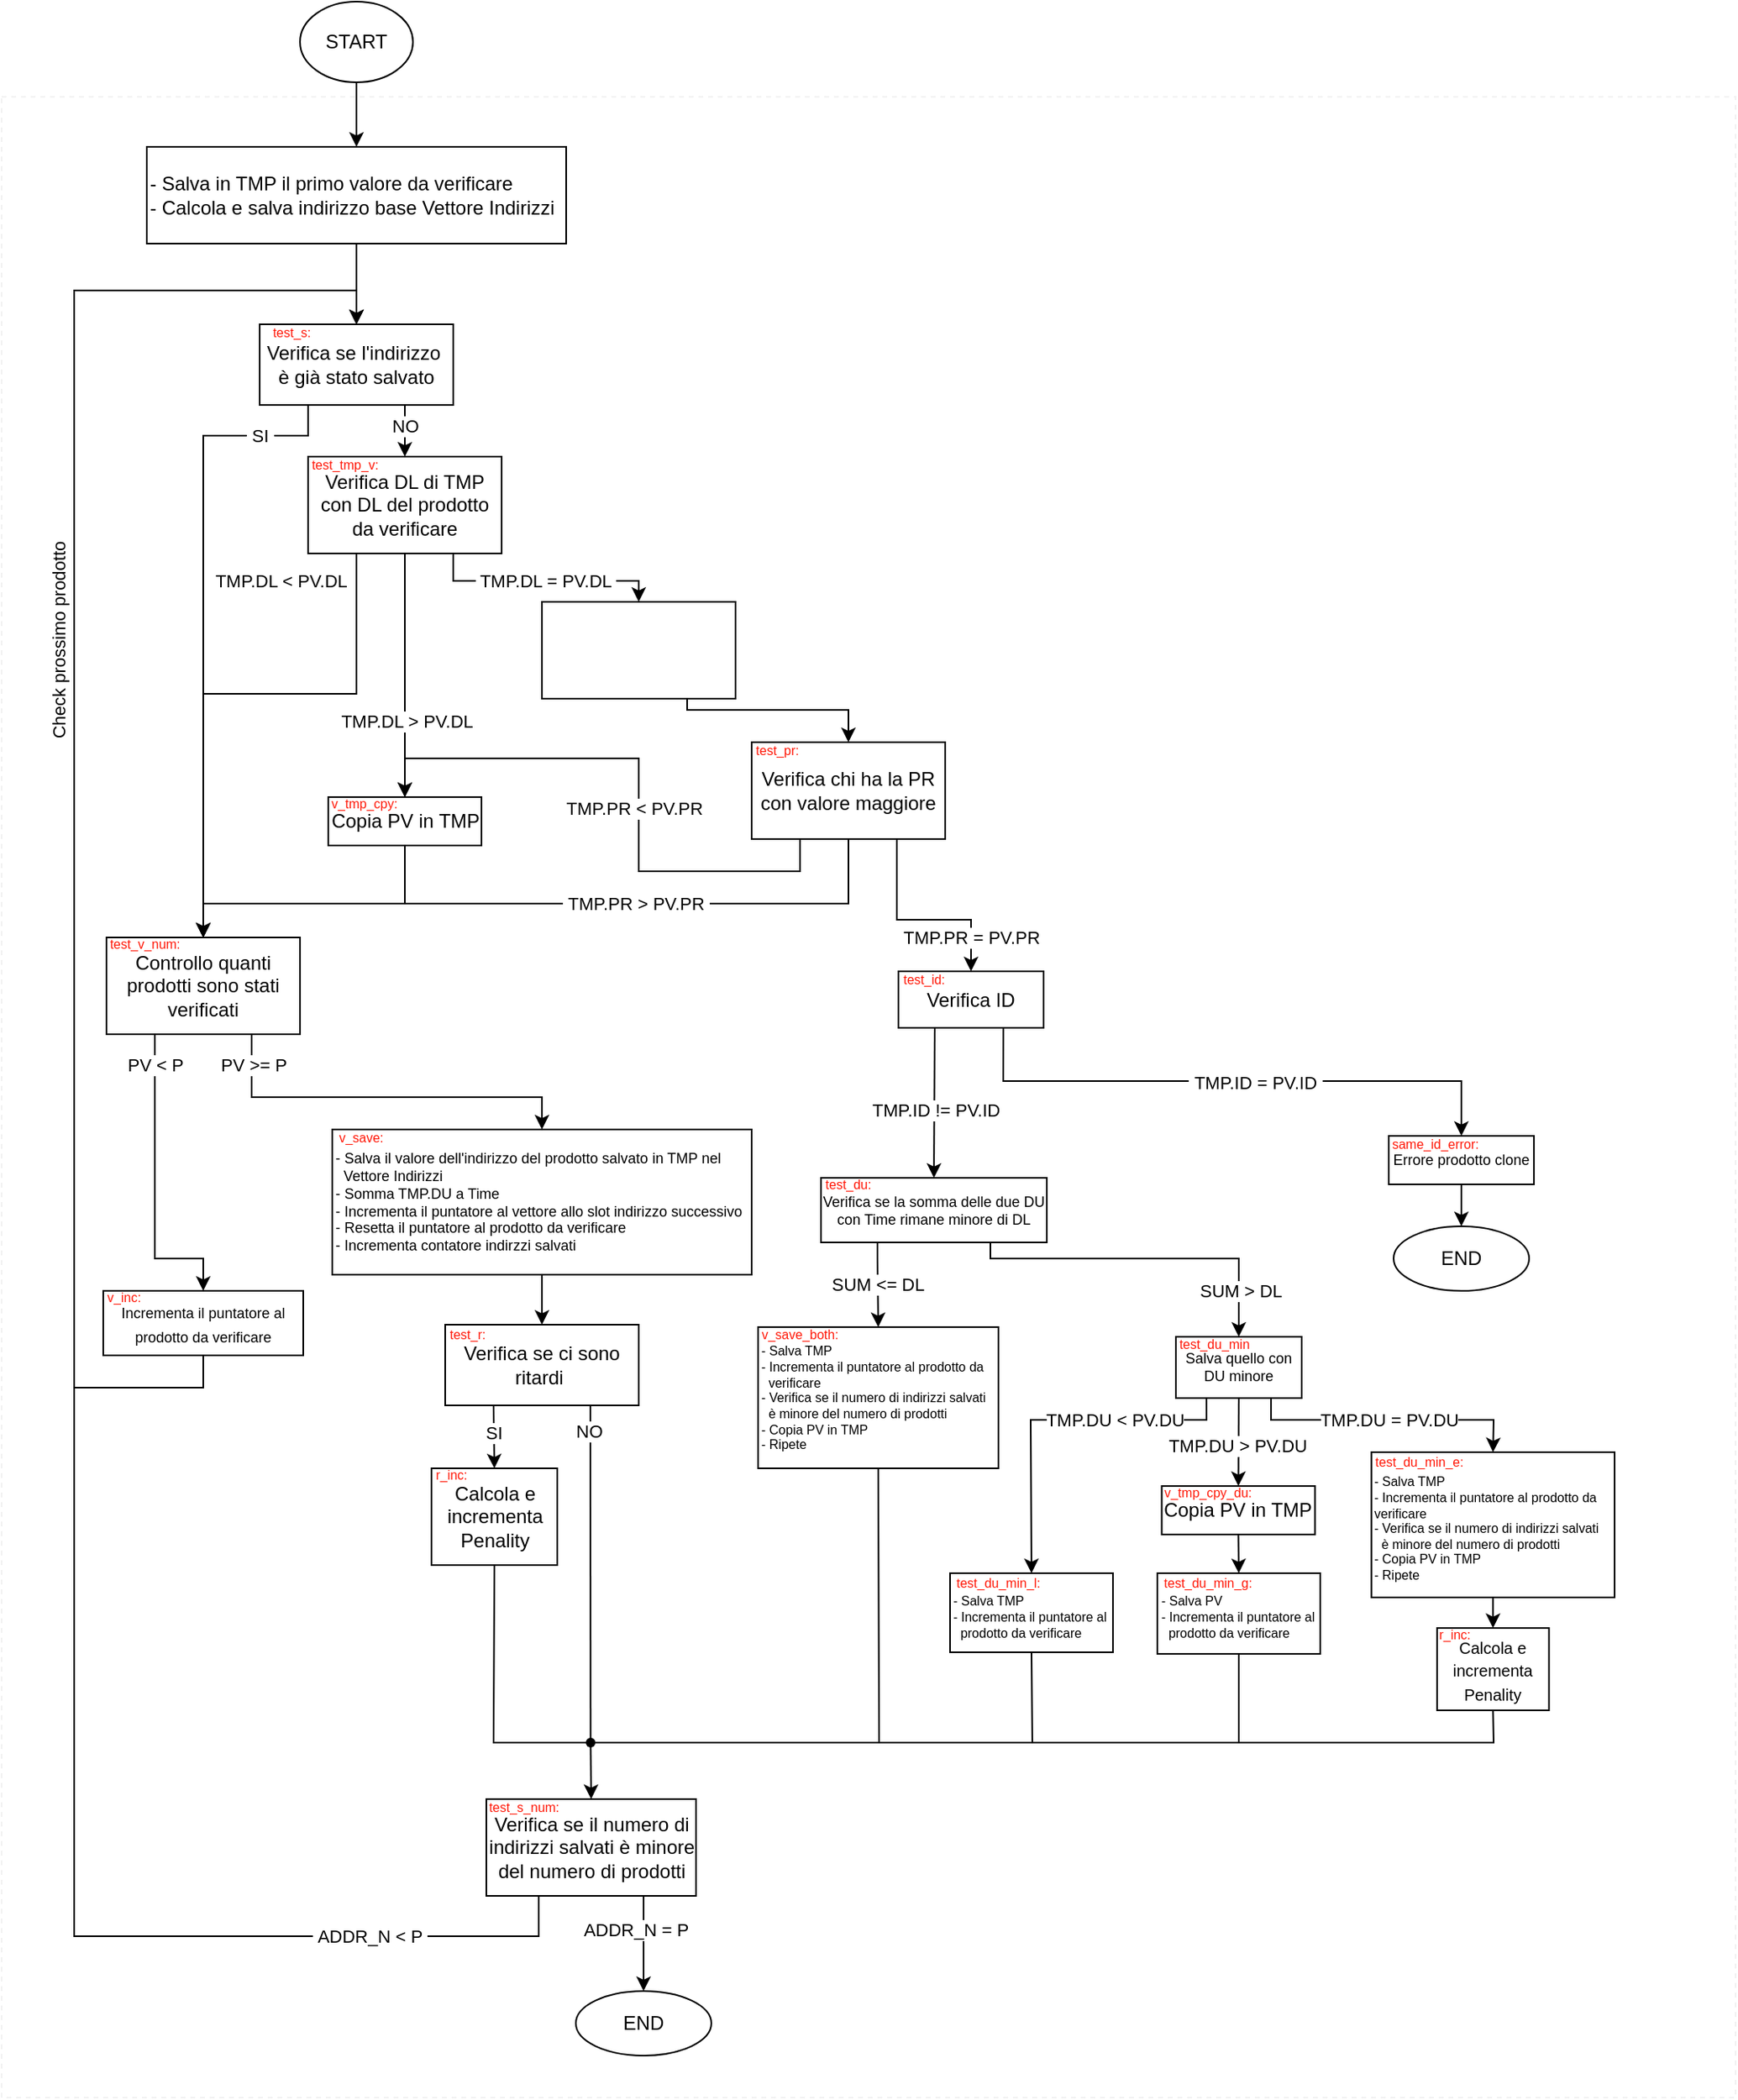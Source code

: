 <mxfile version="24.4.0" type="device">
  <diagram name="Pagina-1" id="GEODoxrNDZj81k7Mat4K">
    <mxGraphModel dx="858" dy="1618" grid="1" gridSize="10" guides="1" tooltips="1" connect="1" arrows="1" fold="1" page="1" pageScale="1" pageWidth="827" pageHeight="1169" math="0" shadow="0">
      <root>
        <mxCell id="0" />
        <mxCell id="1" parent="0" />
        <mxCell id="qxBmEfjTLd7Pq74-EzE--29" value="" style="rounded=0;whiteSpace=wrap;html=1;dashed=1;strokeColor=#F2F2F2;fillColor=none;movable=0;resizable=0;rotatable=0;deletable=0;editable=0;locked=1;connectable=0;" parent="1" vertex="1">
          <mxGeometry x="195" y="-120" width="1075" height="1240" as="geometry" />
        </mxCell>
        <mxCell id="CpOkGsx592RdYKSbdgCl-5" value="" style="endArrow=classic;html=1;rounded=0;exitX=0.25;exitY=1;exitDx=0;exitDy=0;entryX=0.5;entryY=0;entryDx=0;entryDy=0;" edge="1" parent="1" source="CpOkGsx592RdYKSbdgCl-1" target="vefhSrpmev-1LY_CgRd1-6">
          <mxGeometry width="50" height="50" relative="1" as="geometry">
            <mxPoint x="290" y="210" as="sourcePoint" />
            <mxPoint x="340" y="160" as="targetPoint" />
            <Array as="points">
              <mxPoint x="385" y="90" />
              <mxPoint x="320" y="90" />
            </Array>
          </mxGeometry>
        </mxCell>
        <mxCell id="CpOkGsx592RdYKSbdgCl-6" value="&amp;nbsp;SI&amp;nbsp;" style="edgeLabel;html=1;align=center;verticalAlign=middle;resizable=0;points=[];" vertex="1" connectable="0" parent="CpOkGsx592RdYKSbdgCl-5">
          <mxGeometry x="-0.821" y="1" relative="1" as="geometry">
            <mxPoint x="-14" y="-1" as="offset" />
          </mxGeometry>
        </mxCell>
        <mxCell id="vefhSrpmev-1LY_CgRd1-1" value="START" style="ellipse;whiteSpace=wrap;html=1;" parent="1" vertex="1">
          <mxGeometry x="380" y="-179" width="70" height="50" as="geometry" />
        </mxCell>
        <mxCell id="vefhSrpmev-1LY_CgRd1-2" value="&lt;span style=&quot;background-color: initial;&quot;&gt;- Salva in TMP il primo valore da verificare&lt;/span&gt;&lt;br&gt;&lt;span style=&quot;background-color: initial;&quot;&gt;- Calcola e salva indirizzo base Vettore Indirizzi&lt;/span&gt;" style="rounded=0;whiteSpace=wrap;html=1;align=left;" parent="1" vertex="1">
          <mxGeometry x="285" y="-89" width="260" height="60" as="geometry" />
        </mxCell>
        <mxCell id="vefhSrpmev-1LY_CgRd1-3" value="" style="endArrow=classic;html=1;rounded=0;exitX=0.5;exitY=1;exitDx=0;exitDy=0;entryX=0.5;entryY=0;entryDx=0;entryDy=0;" parent="1" source="vefhSrpmev-1LY_CgRd1-1" target="vefhSrpmev-1LY_CgRd1-2" edge="1">
          <mxGeometry width="50" height="50" relative="1" as="geometry">
            <mxPoint x="390" y="1" as="sourcePoint" />
            <mxPoint x="440" y="-49" as="targetPoint" />
          </mxGeometry>
        </mxCell>
        <mxCell id="vefhSrpmev-1LY_CgRd1-4" value="Verifica DL di TMP con DL del prodotto da verificare" style="rounded=0;whiteSpace=wrap;html=1;" parent="1" vertex="1">
          <mxGeometry x="385" y="103" width="120" height="60" as="geometry" />
        </mxCell>
        <mxCell id="vefhSrpmev-1LY_CgRd1-5" value="" style="endArrow=classic;html=1;rounded=0;entryX=0.5;entryY=0;entryDx=0;entryDy=0;exitX=0.5;exitY=1;exitDx=0;exitDy=0;" parent="1" source="vefhSrpmev-1LY_CgRd1-2" target="CpOkGsx592RdYKSbdgCl-1" edge="1">
          <mxGeometry width="50" height="50" relative="1" as="geometry">
            <mxPoint x="260" y="51" as="sourcePoint" />
            <mxPoint x="310" y="1" as="targetPoint" />
          </mxGeometry>
        </mxCell>
        <mxCell id="vefhSrpmev-1LY_CgRd1-6" value="Controllo quanti prodotti sono stati verificati" style="rounded=0;whiteSpace=wrap;html=1;" parent="1" vertex="1">
          <mxGeometry x="260" y="401" width="120" height="60" as="geometry" />
        </mxCell>
        <mxCell id="vefhSrpmev-1LY_CgRd1-9" value="&lt;font style=&quot;font-size: 9px;&quot;&gt;Incrementa il puntatore al prodotto da verificare&lt;/font&gt;" style="rounded=0;whiteSpace=wrap;html=1;" parent="1" vertex="1">
          <mxGeometry x="258" y="620" width="124" height="40" as="geometry" />
        </mxCell>
        <mxCell id="vefhSrpmev-1LY_CgRd1-10" value="" style="endArrow=classic;html=1;rounded=0;exitX=0.25;exitY=1;exitDx=0;exitDy=0;entryX=0.5;entryY=0;entryDx=0;entryDy=0;" parent="1" source="vefhSrpmev-1LY_CgRd1-6" target="vefhSrpmev-1LY_CgRd1-9" edge="1">
          <mxGeometry width="50" height="50" relative="1" as="geometry">
            <mxPoint x="400" y="570" as="sourcePoint" />
            <mxPoint x="450" y="520" as="targetPoint" />
            <Array as="points">
              <mxPoint x="290" y="600" />
              <mxPoint x="320" y="600" />
            </Array>
          </mxGeometry>
        </mxCell>
        <mxCell id="vefhSrpmev-1LY_CgRd1-11" value="&amp;nbsp;PV &amp;lt; P&amp;nbsp;" style="edgeLabel;html=1;align=center;verticalAlign=middle;resizable=0;points=[];" parent="vefhSrpmev-1LY_CgRd1-10" vertex="1" connectable="0">
          <mxGeometry x="0.436" y="-1" relative="1" as="geometry">
            <mxPoint x="1" y="-117" as="offset" />
          </mxGeometry>
        </mxCell>
        <mxCell id="vefhSrpmev-1LY_CgRd1-12" value="&lt;span style=&quot;background-color: initial;&quot;&gt;- Salva il valore dell&#39;indirizzo del prodotto salvato in TMP nel&amp;nbsp; &amp;nbsp; &amp;nbsp; &amp;nbsp; &amp;nbsp; Vettore Indirizzi&lt;/span&gt;&lt;br&gt;&lt;span style=&quot;background-color: initial;&quot;&gt;- Somma TMP.DU a Time&lt;/span&gt;&lt;br&gt;&lt;span style=&quot;background-color: initial;&quot;&gt;- Incrementa il puntatore al vettore allo slot indirizzo&amp;nbsp;successivo&lt;/span&gt;&lt;br&gt;&lt;span style=&quot;background-color: initial;&quot;&gt;- Resetta il puntatore al prodotto da verificare&amp;nbsp;&lt;/span&gt;&lt;div&gt;- Incrementa contatore indir&lt;span style=&quot;background-color: initial;&quot;&gt;z&lt;/span&gt;&lt;span style=&quot;background-color: initial;&quot;&gt;zi salvati&lt;/span&gt;&lt;/div&gt;" style="rounded=0;whiteSpace=wrap;html=1;align=left;fontStyle=0;horizontal=1;fontSize=9;" parent="1" vertex="1">
          <mxGeometry x="400" y="520" width="260" height="90" as="geometry" />
        </mxCell>
        <mxCell id="vefhSrpmev-1LY_CgRd1-13" value="" style="endArrow=classic;html=1;rounded=0;entryX=0.5;entryY=0;entryDx=0;entryDy=0;exitX=0.75;exitY=1;exitDx=0;exitDy=0;" parent="1" source="vefhSrpmev-1LY_CgRd1-6" target="vefhSrpmev-1LY_CgRd1-12" edge="1">
          <mxGeometry width="50" height="50" relative="1" as="geometry">
            <mxPoint x="350" y="580" as="sourcePoint" />
            <mxPoint x="640" y="520" as="targetPoint" />
            <Array as="points">
              <mxPoint x="350" y="500" />
              <mxPoint x="530" y="500" />
            </Array>
          </mxGeometry>
        </mxCell>
        <mxCell id="vefhSrpmev-1LY_CgRd1-14" value="PV &amp;gt;= P" style="edgeLabel;html=1;align=center;verticalAlign=middle;resizable=0;points=[];" parent="vefhSrpmev-1LY_CgRd1-13" vertex="1" connectable="0">
          <mxGeometry x="0.436" y="-1" relative="1" as="geometry">
            <mxPoint x="-132" y="-21" as="offset" />
          </mxGeometry>
        </mxCell>
        <mxCell id="vefhSrpmev-1LY_CgRd1-21" value="" style="edgeStyle=orthogonalEdgeStyle;rounded=0;orthogonalLoop=1;jettySize=auto;html=1;" parent="1" source="vefhSrpmev-1LY_CgRd1-19" target="vefhSrpmev-1LY_CgRd1-6" edge="1">
          <mxGeometry relative="1" as="geometry">
            <Array as="points">
              <mxPoint x="445" y="380" />
              <mxPoint x="320" y="380" />
            </Array>
          </mxGeometry>
        </mxCell>
        <mxCell id="vefhSrpmev-1LY_CgRd1-19" value="Copia PV in TMP" style="rounded=0;whiteSpace=wrap;html=1;" parent="1" vertex="1">
          <mxGeometry x="397.5" y="314" width="95" height="30" as="geometry" />
        </mxCell>
        <mxCell id="vefhSrpmev-1LY_CgRd1-22" value="" style="endArrow=classic;html=1;rounded=0;exitX=0.5;exitY=1;exitDx=0;exitDy=0;entryX=0.5;entryY=0;entryDx=0;entryDy=0;" parent="1" source="vefhSrpmev-1LY_CgRd1-9" target="CpOkGsx592RdYKSbdgCl-1" edge="1">
          <mxGeometry width="50" height="50" relative="1" as="geometry">
            <mxPoint x="180" y="430" as="sourcePoint" />
            <mxPoint x="230" y="380" as="targetPoint" />
            <Array as="points">
              <mxPoint x="320" y="680" />
              <mxPoint x="240" y="680" />
              <mxPoint x="240" />
              <mxPoint x="415" />
            </Array>
          </mxGeometry>
        </mxCell>
        <mxCell id="vefhSrpmev-1LY_CgRd1-23" value="&amp;nbsp;Check prossimo prodotto&amp;nbsp;" style="edgeLabel;html=1;align=center;verticalAlign=middle;resizable=0;points=[];rotation=-90;" parent="vefhSrpmev-1LY_CgRd1-22" vertex="1" connectable="0">
          <mxGeometry x="0.477" y="-3" relative="1" as="geometry">
            <mxPoint x="-13" y="158" as="offset" />
          </mxGeometry>
        </mxCell>
        <mxCell id="vefhSrpmev-1LY_CgRd1-27" value="" style="endArrow=classic;html=1;rounded=0;entryX=0.5;entryY=0;entryDx=0;entryDy=0;exitX=0.25;exitY=1;exitDx=0;exitDy=0;" parent="1" source="vefhSrpmev-1LY_CgRd1-4" target="vefhSrpmev-1LY_CgRd1-6" edge="1">
          <mxGeometry width="50" height="50" relative="1" as="geometry">
            <mxPoint x="230" y="290" as="sourcePoint" />
            <mxPoint x="280" y="240" as="targetPoint" />
            <Array as="points">
              <mxPoint x="415" y="250" />
              <mxPoint x="320" y="250" />
            </Array>
          </mxGeometry>
        </mxCell>
        <mxCell id="vefhSrpmev-1LY_CgRd1-29" value="Verifica chi ha la PR con valore maggiore" style="rounded=0;whiteSpace=wrap;html=1;" parent="1" vertex="1">
          <mxGeometry x="660" y="280" width="120" height="60" as="geometry" />
        </mxCell>
        <mxCell id="vefhSrpmev-1LY_CgRd1-43" value="TMP.DL &amp;lt; PV.DL" style="edgeLabel;html=1;align=center;verticalAlign=middle;resizable=0;points=[];" parent="1" vertex="1" connectable="0">
          <mxGeometry x="365" y="181.998" as="geometry">
            <mxPoint x="3" y="-2" as="offset" />
          </mxGeometry>
        </mxCell>
        <mxCell id="vefhSrpmev-1LY_CgRd1-48" value="Verifica ID" style="rounded=0;whiteSpace=wrap;html=1;" parent="1" vertex="1">
          <mxGeometry x="751" y="422" width="90" height="35" as="geometry" />
        </mxCell>
        <mxCell id="vefhSrpmev-1LY_CgRd1-49" value="" style="endArrow=classic;html=1;rounded=0;entryX=0.5;entryY=0;entryDx=0;entryDy=0;exitX=0.75;exitY=1;exitDx=0;exitDy=0;" parent="1" source="vefhSrpmev-1LY_CgRd1-29" target="vefhSrpmev-1LY_CgRd1-48" edge="1">
          <mxGeometry width="50" height="50" relative="1" as="geometry">
            <mxPoint x="700" y="490" as="sourcePoint" />
            <mxPoint x="750" y="440" as="targetPoint" />
            <Array as="points">
              <mxPoint x="750" y="390" />
              <mxPoint x="796" y="390" />
            </Array>
          </mxGeometry>
        </mxCell>
        <mxCell id="vefhSrpmev-1LY_CgRd1-50" value="&amp;nbsp;TMP.PR = PV.PR&amp;nbsp;" style="edgeLabel;html=1;align=center;verticalAlign=middle;resizable=0;points=[];" parent="vefhSrpmev-1LY_CgRd1-49" vertex="1" connectable="0">
          <mxGeometry x="0.404" y="1" relative="1" as="geometry">
            <mxPoint x="6" y="12" as="offset" />
          </mxGeometry>
        </mxCell>
        <mxCell id="vefhSrpmev-1LY_CgRd1-51" value="Errore prodotto clone" style="rounded=0;whiteSpace=wrap;html=1;fontSize=9;" parent="1" vertex="1">
          <mxGeometry x="1055" y="524" width="90" height="30" as="geometry" />
        </mxCell>
        <mxCell id="vefhSrpmev-1LY_CgRd1-52" value="" style="endArrow=classic;html=1;rounded=0;entryX=0.5;entryY=0;entryDx=0;entryDy=0;exitX=0.723;exitY=1;exitDx=0;exitDy=0;exitPerimeter=0;" parent="1" source="vefhSrpmev-1LY_CgRd1-48" target="vefhSrpmev-1LY_CgRd1-51" edge="1">
          <mxGeometry width="50" height="50" relative="1" as="geometry">
            <mxPoint x="665" y="560" as="sourcePoint" />
            <mxPoint x="715" y="510" as="targetPoint" />
            <Array as="points">
              <mxPoint x="816" y="490" />
              <mxPoint x="1100" y="490" />
            </Array>
          </mxGeometry>
        </mxCell>
        <mxCell id="vefhSrpmev-1LY_CgRd1-54" value="&amp;nbsp;TMP.ID = PV.ID&amp;nbsp;" style="edgeLabel;html=1;align=center;verticalAlign=middle;resizable=0;points=[];" parent="vefhSrpmev-1LY_CgRd1-52" vertex="1" connectable="0">
          <mxGeometry x="0.661" relative="1" as="geometry">
            <mxPoint x="-103" y="1" as="offset" />
          </mxGeometry>
        </mxCell>
        <mxCell id="vefhSrpmev-1LY_CgRd1-55" value="Verifica se la somma delle due DU con Time rimane minore di DL" style="rounded=0;whiteSpace=wrap;html=1;fontSize=9;" parent="1" vertex="1">
          <mxGeometry x="703" y="550" width="140" height="40" as="geometry" />
        </mxCell>
        <mxCell id="vefhSrpmev-1LY_CgRd1-56" value="" style="endArrow=classic;html=1;rounded=0;entryX=0.5;entryY=0;entryDx=0;entryDy=0;exitX=0.25;exitY=1;exitDx=0;exitDy=0;" parent="1" target="vefhSrpmev-1LY_CgRd1-55" edge="1" source="vefhSrpmev-1LY_CgRd1-48">
          <mxGeometry width="50" height="50" relative="1" as="geometry">
            <mxPoint x="773" y="480" as="sourcePoint" />
            <mxPoint x="705" y="440" as="targetPoint" />
            <Array as="points" />
          </mxGeometry>
        </mxCell>
        <mxCell id="vefhSrpmev-1LY_CgRd1-57" value="&amp;nbsp;TMP.ID != PV.ID&amp;nbsp;" style="edgeLabel;html=1;align=center;verticalAlign=middle;resizable=0;points=[];" parent="vefhSrpmev-1LY_CgRd1-56" vertex="1" connectable="0">
          <mxGeometry x="-0.107" y="1" relative="1" as="geometry">
            <mxPoint x="-1" y="9" as="offset" />
          </mxGeometry>
        </mxCell>
        <mxCell id="vefhSrpmev-1LY_CgRd1-58" value="Salva quello con DU minore" style="rounded=0;whiteSpace=wrap;html=1;fontSize=9;" parent="1" vertex="1">
          <mxGeometry x="923" y="648.48" width="78" height="38" as="geometry" />
        </mxCell>
        <mxCell id="vefhSrpmev-1LY_CgRd1-59" value="" style="endArrow=classic;html=1;rounded=0;exitX=0.75;exitY=1;exitDx=0;exitDy=0;entryX=0.5;entryY=0;entryDx=0;entryDy=0;" parent="1" source="vefhSrpmev-1LY_CgRd1-55" target="vefhSrpmev-1LY_CgRd1-58" edge="1">
          <mxGeometry width="50" height="50" relative="1" as="geometry">
            <mxPoint x="915" y="670" as="sourcePoint" />
            <mxPoint x="965" y="620" as="targetPoint" />
            <Array as="points">
              <mxPoint x="808" y="600" />
              <mxPoint x="962" y="600" />
            </Array>
          </mxGeometry>
        </mxCell>
        <mxCell id="vefhSrpmev-1LY_CgRd1-60" value="SUM &amp;gt; DL" style="edgeLabel;html=1;align=center;verticalAlign=middle;resizable=0;points=[];" parent="vefhSrpmev-1LY_CgRd1-59" vertex="1" connectable="0">
          <mxGeometry x="-0.005" y="-1" relative="1" as="geometry">
            <mxPoint x="59" y="19" as="offset" />
          </mxGeometry>
        </mxCell>
        <mxCell id="vefhSrpmev-1LY_CgRd1-61" value="&lt;font style=&quot;font-size: 8px;&quot;&gt;- Salva TMP&lt;/font&gt;&lt;div style=&quot;font-size: 8px;&quot;&gt;&lt;font style=&quot;font-size: 8px;&quot;&gt;- Incrementa il puntatore al prodotto da&amp;nbsp; &amp;nbsp; &amp;nbsp; verificare&lt;br&gt;&lt;/font&gt;&lt;/div&gt;&lt;div style=&quot;font-size: 8px;&quot;&gt;&lt;font style=&quot;font-size: 8px;&quot;&gt;- Verifica se il numero di indirizzi salvati&amp;nbsp; &amp;nbsp; &amp;nbsp; è minore del numero di prodotti&lt;/font&gt;&lt;/div&gt;&lt;div style=&quot;font-size: 8px;&quot;&gt;- Copia PV in TMP&lt;/div&gt;&lt;div style=&quot;font-size: 8px;&quot;&gt;- Ripete&lt;/div&gt;" style="rounded=0;whiteSpace=wrap;html=1;fontSize=9;align=left;" parent="1" vertex="1">
          <mxGeometry x="664" y="642.48" width="149" height="87.52" as="geometry" />
        </mxCell>
        <mxCell id="vefhSrpmev-1LY_CgRd1-62" value="" style="endArrow=classic;html=1;rounded=0;exitX=0.25;exitY=1;exitDx=0;exitDy=0;entryX=0.5;entryY=0;entryDx=0;entryDy=0;" parent="1" source="vefhSrpmev-1LY_CgRd1-55" target="vefhSrpmev-1LY_CgRd1-61" edge="1">
          <mxGeometry width="50" height="50" relative="1" as="geometry">
            <mxPoint x="711" y="580" as="sourcePoint" />
            <mxPoint x="868" y="620" as="targetPoint" />
            <Array as="points">
              <mxPoint x="738" y="600" />
            </Array>
          </mxGeometry>
        </mxCell>
        <mxCell id="vefhSrpmev-1LY_CgRd1-63" value="SUM &amp;lt;= DL" style="edgeLabel;html=1;align=center;verticalAlign=middle;resizable=0;points=[];" parent="vefhSrpmev-1LY_CgRd1-62" vertex="1" connectable="0">
          <mxGeometry x="-0.005" y="-1" relative="1" as="geometry">
            <mxPoint x="1" as="offset" />
          </mxGeometry>
        </mxCell>
        <mxCell id="vefhSrpmev-1LY_CgRd1-64" value="&lt;font style=&quot;font-size: 8px;&quot;&gt;- Salva TMP&lt;/font&gt;&lt;div style=&quot;font-size: 8px;&quot;&gt;- Incrementa il puntatore al&amp;nbsp; &amp;nbsp; prodotto da verificare&lt;/div&gt;" style="rounded=0;whiteSpace=wrap;html=1;align=left;" parent="1" vertex="1">
          <mxGeometry x="783" y="795" width="101" height="49" as="geometry" />
        </mxCell>
        <mxCell id="vefhSrpmev-1LY_CgRd1-66" value="" style="endArrow=classic;html=1;rounded=0;entryX=0.5;entryY=0;entryDx=0;entryDy=0;exitX=0.243;exitY=0.995;exitDx=0;exitDy=0;exitPerimeter=0;" parent="1" source="vefhSrpmev-1LY_CgRd1-58" target="vefhSrpmev-1LY_CgRd1-64" edge="1">
          <mxGeometry width="50" height="50" relative="1" as="geometry">
            <mxPoint x="921" y="690" as="sourcePoint" />
            <mxPoint x="740" y="706.48" as="targetPoint" />
            <Array as="points">
              <mxPoint x="942" y="700" />
              <mxPoint x="833" y="700" />
            </Array>
          </mxGeometry>
        </mxCell>
        <mxCell id="nfPmhJvn8curub4lPYd_-12" value="TMP.DU &amp;lt; PV.DU" style="edgeLabel;html=1;align=center;verticalAlign=middle;resizable=0;points=[];" parent="vefhSrpmev-1LY_CgRd1-66" vertex="1" connectable="0">
          <mxGeometry x="-0.074" y="1" relative="1" as="geometry">
            <mxPoint x="30" y="-1" as="offset" />
          </mxGeometry>
        </mxCell>
        <mxCell id="vefhSrpmev-1LY_CgRd1-71" value="" style="endArrow=classic;html=1;rounded=0;entryX=0.5;entryY=0;entryDx=0;entryDy=0;exitX=0.5;exitY=1;exitDx=0;exitDy=0;" parent="1" source="vefhSrpmev-1LY_CgRd1-29" target="vefhSrpmev-1LY_CgRd1-6" edge="1">
          <mxGeometry width="50" height="50" relative="1" as="geometry">
            <mxPoint x="580" y="380" as="sourcePoint" />
            <mxPoint x="720" y="445" as="targetPoint" />
            <Array as="points">
              <mxPoint x="720" y="380" />
              <mxPoint x="320" y="380" />
            </Array>
          </mxGeometry>
        </mxCell>
        <mxCell id="vefhSrpmev-1LY_CgRd1-73" value="" style="endArrow=classic;html=1;rounded=0;entryX=0.5;entryY=0;entryDx=0;entryDy=0;exitX=0.25;exitY=1;exitDx=0;exitDy=0;" parent="1" source="vefhSrpmev-1LY_CgRd1-29" target="vefhSrpmev-1LY_CgRd1-19" edge="1">
          <mxGeometry width="50" height="50" relative="1" as="geometry">
            <mxPoint x="600" y="380" as="sourcePoint" />
            <mxPoint x="445" y="287" as="targetPoint" />
            <Array as="points">
              <mxPoint x="690" y="360" />
              <mxPoint x="590" y="360" />
              <mxPoint x="590" y="290" />
              <mxPoint x="445" y="290" />
            </Array>
          </mxGeometry>
        </mxCell>
        <mxCell id="vefhSrpmev-1LY_CgRd1-74" value="&amp;nbsp;TMP.PR &amp;lt; PV.PR&amp;nbsp;" style="edgeLabel;html=1;align=center;verticalAlign=middle;resizable=0;points=[];" parent="1" vertex="1" connectable="0">
          <mxGeometry x="590" y="319.005" as="geometry">
            <mxPoint x="-3" y="2" as="offset" />
          </mxGeometry>
        </mxCell>
        <mxCell id="vefhSrpmev-1LY_CgRd1-75" value="&amp;nbsp;TMP.PR &amp;gt; PV.PR&amp;nbsp;" style="edgeLabel;html=1;align=center;verticalAlign=middle;resizable=0;points=[];" parent="1" vertex="1" connectable="0">
          <mxGeometry x="594" y="381.005" as="geometry">
            <mxPoint x="-6" y="-1" as="offset" />
          </mxGeometry>
        </mxCell>
        <mxCell id="r8-0i7yuEBl9hmYKN0jP-1" value="&lt;font style=&quot;font-size: 8px;&quot; color=&quot;#ff1808&quot;&gt;test_tmp_v:&lt;/font&gt;" style="text;html=1;align=center;verticalAlign=middle;whiteSpace=wrap;rounded=0;" parent="1" vertex="1">
          <mxGeometry x="378" y="92" width="60" height="30" as="geometry" />
        </mxCell>
        <mxCell id="r8-0i7yuEBl9hmYKN0jP-3" value="&lt;font style=&quot;font-size: 8px;&quot; color=&quot;#ff1808&quot;&gt;test_pr:&lt;/font&gt;" style="text;html=1;align=center;verticalAlign=middle;whiteSpace=wrap;rounded=0;" parent="1" vertex="1">
          <mxGeometry x="646" y="269" width="60" height="30" as="geometry" />
        </mxCell>
        <mxCell id="r8-0i7yuEBl9hmYKN0jP-4" value="&lt;font style=&quot;font-size: 8px;&quot; color=&quot;#ff1808&quot;&gt;test_id:&lt;/font&gt;" style="text;html=1;align=center;verticalAlign=middle;whiteSpace=wrap;rounded=0;" parent="1" vertex="1">
          <mxGeometry x="737" y="411" width="60" height="30" as="geometry" />
        </mxCell>
        <mxCell id="r8-0i7yuEBl9hmYKN0jP-5" value="&lt;font style=&quot;font-size: 8px;&quot; color=&quot;#ff1808&quot;&gt;test_du:&lt;/font&gt;" style="text;html=1;align=center;verticalAlign=middle;whiteSpace=wrap;rounded=0;" parent="1" vertex="1">
          <mxGeometry x="690" y="538" width="60" height="30" as="geometry" />
        </mxCell>
        <mxCell id="r8-0i7yuEBl9hmYKN0jP-6" value="&lt;font style=&quot;font-size: 8px;&quot; color=&quot;#ff1808&quot;&gt;test_v_num:&lt;/font&gt;" style="text;html=1;align=center;verticalAlign=middle;whiteSpace=wrap;rounded=0;" parent="1" vertex="1">
          <mxGeometry x="254" y="389" width="60" height="30" as="geometry" />
        </mxCell>
        <mxCell id="xTMcxJT7O3gV3GALlT8g-1" value="&lt;font style=&quot;font-size: 8px;&quot; color=&quot;#ff1808&quot;&gt;v_inc:&lt;/font&gt;" style="text;html=1;align=center;verticalAlign=middle;whiteSpace=wrap;rounded=0;" parent="1" vertex="1">
          <mxGeometry x="241" y="608" width="60" height="30" as="geometry" />
        </mxCell>
        <mxCell id="xTMcxJT7O3gV3GALlT8g-2" value="&lt;font style=&quot;font-size: 8px;&quot; color=&quot;#ff1808&quot;&gt;v_save:&lt;/font&gt;" style="text;html=1;align=center;verticalAlign=middle;whiteSpace=wrap;rounded=0;" parent="1" vertex="1">
          <mxGeometry x="388" y="509" width="60" height="30" as="geometry" />
        </mxCell>
        <mxCell id="xTMcxJT7O3gV3GALlT8g-3" value="&lt;font style=&quot;font-size: 8px;&quot; color=&quot;#ff1808&quot;&gt;v_save_both:&lt;/font&gt;" style="text;html=1;align=center;verticalAlign=middle;whiteSpace=wrap;rounded=0;" parent="1" vertex="1">
          <mxGeometry x="660" y="631" width="60" height="30" as="geometry" />
        </mxCell>
        <mxCell id="xTMcxJT7O3gV3GALlT8g-4" value="&lt;font style=&quot;font-size: 8px;&quot; color=&quot;#ff1808&quot;&gt;test_du_min&lt;/font&gt;" style="text;html=1;align=center;verticalAlign=middle;whiteSpace=wrap;rounded=0;" parent="1" vertex="1">
          <mxGeometry x="917" y="637" width="60" height="30" as="geometry" />
        </mxCell>
        <mxCell id="xTMcxJT7O3gV3GALlT8g-9" value="&lt;font style=&quot;font-size: 8px;&quot; color=&quot;#ff1808&quot;&gt;same_id_error:&lt;/font&gt;" style="text;html=1;align=center;verticalAlign=middle;whiteSpace=wrap;rounded=0;" parent="1" vertex="1">
          <mxGeometry x="1054" y="513" width="60" height="30" as="geometry" />
        </mxCell>
        <mxCell id="xTMcxJT7O3gV3GALlT8g-10" value="&lt;font style=&quot;font-size: 8px;&quot; color=&quot;#ff1808&quot;&gt;v_tmp_cpy:&lt;/font&gt;" style="text;html=1;align=center;verticalAlign=middle;whiteSpace=wrap;rounded=0;" parent="1" vertex="1">
          <mxGeometry x="390" y="302" width="60" height="30" as="geometry" />
        </mxCell>
        <mxCell id="nfPmhJvn8curub4lPYd_-2" value="&lt;font style=&quot;font-size: 8px;&quot;&gt;- Salva PV&lt;/font&gt;&lt;div style=&quot;font-size: 8px;&quot;&gt;- Incrementa il puntatore al&amp;nbsp; &amp;nbsp; prodotto da verificare&lt;/div&gt;" style="rounded=0;whiteSpace=wrap;html=1;align=left;" parent="1" vertex="1">
          <mxGeometry x="911.5" y="795" width="101" height="50" as="geometry" />
        </mxCell>
        <mxCell id="nfPmhJvn8curub4lPYd_-3" value="" style="endArrow=classic;html=1;rounded=0;exitX=0.5;exitY=1;exitDx=0;exitDy=0;entryX=0.5;entryY=0;entryDx=0;entryDy=0;" parent="1" source="vefhSrpmev-1LY_CgRd1-58" target="CpOkGsx592RdYKSbdgCl-21" edge="1">
          <mxGeometry width="50" height="50" relative="1" as="geometry">
            <mxPoint x="856" y="710" as="sourcePoint" />
            <mxPoint x="906" y="660" as="targetPoint" />
          </mxGeometry>
        </mxCell>
        <mxCell id="nfPmhJvn8curub4lPYd_-13" value="TMP.DU &amp;gt; PV.DU" style="edgeLabel;html=1;align=center;verticalAlign=middle;resizable=0;points=[];" parent="1" vertex="1" connectable="0">
          <mxGeometry x="961.0" y="716" as="geometry" />
        </mxCell>
        <mxCell id="nfPmhJvn8curub4lPYd_-14" value="&lt;font style=&quot;font-size: 8px;&quot; color=&quot;#ff1808&quot;&gt;test_du_min_l:&lt;/font&gt;" style="text;html=1;align=center;verticalAlign=middle;whiteSpace=wrap;rounded=0;" parent="1" vertex="1">
          <mxGeometry x="783" y="785" width="60" height="30" as="geometry" />
        </mxCell>
        <mxCell id="nfPmhJvn8curub4lPYd_-15" value="&lt;font style=&quot;font-size: 8px;&quot; color=&quot;#ff1808&quot;&gt;test_du_min_g:&lt;/font&gt;" style="text;html=1;align=center;verticalAlign=middle;whiteSpace=wrap;rounded=0;" parent="1" vertex="1">
          <mxGeometry x="913" y="785" width="60" height="30" as="geometry" />
        </mxCell>
        <mxCell id="qpRsF-1trQPcTH975Gw5-1" value="END" style="ellipse;whiteSpace=wrap;html=1;" parent="1" vertex="1">
          <mxGeometry x="1058" y="580" width="84" height="40" as="geometry" />
        </mxCell>
        <mxCell id="qpRsF-1trQPcTH975Gw5-2" value="" style="endArrow=classic;html=1;rounded=0;entryX=0.5;entryY=0;entryDx=0;entryDy=0;exitX=0.5;exitY=1;exitDx=0;exitDy=0;" parent="1" source="vefhSrpmev-1LY_CgRd1-51" target="qpRsF-1trQPcTH975Gw5-1" edge="1">
          <mxGeometry width="50" height="50" relative="1" as="geometry">
            <mxPoint x="945" y="590" as="sourcePoint" />
            <mxPoint x="995" y="540" as="targetPoint" />
          </mxGeometry>
        </mxCell>
        <mxCell id="qxBmEfjTLd7Pq74-EzE--1" value="" style="endArrow=none;html=1;rounded=0;exitX=0.75;exitY=1;exitDx=0;exitDy=0;entryDx=0;entryDy=0;endFill=0;" parent="1" source="qxBmEfjTLd7Pq74-EzE--11" target="qxBmEfjTLd7Pq74-EzE--18" edge="1">
          <mxGeometry width="50" height="50" relative="1" as="geometry">
            <mxPoint x="590" y="760" as="sourcePoint" />
            <mxPoint x="589" y="935" as="targetPoint" />
            <Array as="points" />
          </mxGeometry>
        </mxCell>
        <mxCell id="qxBmEfjTLd7Pq74-EzE--2" value="" style="endArrow=classic;html=1;rounded=0;exitX=0.25;exitY=1;exitDx=0;exitDy=0;entryX=0.5;entryY=0;entryDx=0;entryDy=0;" parent="1" source="qxBmEfjTLd7Pq74-EzE--6" target="CpOkGsx592RdYKSbdgCl-1" edge="1">
          <mxGeometry width="50" height="50" relative="1" as="geometry">
            <mxPoint x="120" y="680" as="sourcePoint" />
            <mxPoint x="445" y="210" as="targetPoint" />
            <Array as="points">
              <mxPoint x="528" y="1020" />
              <mxPoint x="240" y="1020" />
              <mxPoint x="240" />
              <mxPoint x="415" />
            </Array>
          </mxGeometry>
        </mxCell>
        <mxCell id="qxBmEfjTLd7Pq74-EzE--3" value="&amp;nbsp;ADDR_N &amp;lt; P&amp;nbsp;" style="edgeLabel;html=1;align=center;verticalAlign=middle;resizable=0;points=[];" parent="qxBmEfjTLd7Pq74-EzE--2" vertex="1" connectable="0">
          <mxGeometry x="-0.702" relative="1" as="geometry">
            <mxPoint x="98" as="offset" />
          </mxGeometry>
        </mxCell>
        <mxCell id="qxBmEfjTLd7Pq74-EzE--4" value="" style="endArrow=classic;html=1;rounded=0;exitDx=0;exitDy=0;entryX=0.5;entryY=0;entryDx=0;entryDy=0;" parent="1" source="qxBmEfjTLd7Pq74-EzE--18" target="qxBmEfjTLd7Pq74-EzE--6" edge="1">
          <mxGeometry width="50" height="50" relative="1" as="geometry">
            <mxPoint x="543.66" y="680" as="sourcePoint" />
            <mxPoint x="428.66" y="210" as="targetPoint" />
            <Array as="points" />
          </mxGeometry>
        </mxCell>
        <mxCell id="qxBmEfjTLd7Pq74-EzE--5" value="NO" style="edgeLabel;html=1;align=center;verticalAlign=middle;resizable=0;points=[];" parent="qxBmEfjTLd7Pq74-EzE--4" vertex="1" connectable="0">
          <mxGeometry x="0.589" relative="1" as="geometry">
            <mxPoint x="-2" y="-221" as="offset" />
          </mxGeometry>
        </mxCell>
        <mxCell id="qxBmEfjTLd7Pq74-EzE--6" value="Verifica se il numero di indirizzi salvati è minore del numero di prodotti" style="rounded=0;whiteSpace=wrap;html=1;" parent="1" vertex="1">
          <mxGeometry x="495.5" y="935" width="130" height="60" as="geometry" />
        </mxCell>
        <mxCell id="qxBmEfjTLd7Pq74-EzE--7" value="END" style="ellipse;whiteSpace=wrap;html=1;" parent="1" vertex="1">
          <mxGeometry x="551" y="1054" width="84" height="40" as="geometry" />
        </mxCell>
        <mxCell id="qxBmEfjTLd7Pq74-EzE--8" value="" style="endArrow=classic;html=1;rounded=0;entryX=0.5;entryY=0;entryDx=0;entryDy=0;exitX=0.75;exitY=1;exitDx=0;exitDy=0;" parent="1" source="qxBmEfjTLd7Pq74-EzE--6" target="qxBmEfjTLd7Pq74-EzE--7" edge="1">
          <mxGeometry width="50" height="50" relative="1" as="geometry">
            <mxPoint x="362" y="1184" as="sourcePoint" />
            <mxPoint x="412" y="1134" as="targetPoint" />
          </mxGeometry>
        </mxCell>
        <mxCell id="qxBmEfjTLd7Pq74-EzE--9" value="&amp;nbsp;ADDR_N = P&amp;nbsp;" style="edgeLabel;html=1;align=center;verticalAlign=middle;resizable=0;points=[];" parent="1" vertex="1" connectable="0">
          <mxGeometry x="593.001" y="1020" as="geometry">
            <mxPoint x="-5" y="-4" as="offset" />
          </mxGeometry>
        </mxCell>
        <mxCell id="qxBmEfjTLd7Pq74-EzE--10" value="&lt;font style=&quot;font-size: 8px;&quot; color=&quot;#ff1808&quot;&gt;test_s_num:&lt;/font&gt;" style="text;html=1;align=center;verticalAlign=middle;whiteSpace=wrap;rounded=0;" parent="1" vertex="1">
          <mxGeometry x="489.0" y="924" width="60" height="30" as="geometry" />
        </mxCell>
        <mxCell id="qxBmEfjTLd7Pq74-EzE--11" value="Verifica se ci sono ritardi&amp;nbsp;" style="rounded=0;whiteSpace=wrap;html=1;" parent="1" vertex="1">
          <mxGeometry x="470" y="641" width="120" height="50" as="geometry" />
        </mxCell>
        <mxCell id="qxBmEfjTLd7Pq74-EzE--12" value="Calcola e incrementa Penality" style="rounded=0;whiteSpace=wrap;html=1;" parent="1" vertex="1">
          <mxGeometry x="461.5" y="730" width="78" height="60" as="geometry" />
        </mxCell>
        <mxCell id="qxBmEfjTLd7Pq74-EzE--13" value="" style="endArrow=classic;html=1;rounded=0;exitX=0.25;exitY=1;exitDx=0;exitDy=0;entryX=0.5;entryY=0;entryDx=0;entryDy=0;" parent="1" source="qxBmEfjTLd7Pq74-EzE--11" target="qxBmEfjTLd7Pq74-EzE--12" edge="1">
          <mxGeometry width="50" height="50" relative="1" as="geometry">
            <mxPoint x="360" y="741" as="sourcePoint" />
            <mxPoint x="410" y="691" as="targetPoint" />
            <Array as="points" />
          </mxGeometry>
        </mxCell>
        <mxCell id="qxBmEfjTLd7Pq74-EzE--14" value="&amp;nbsp;SI&amp;nbsp;" style="edgeLabel;html=1;align=center;verticalAlign=middle;resizable=0;points=[];" parent="qxBmEfjTLd7Pq74-EzE--13" vertex="1" connectable="0">
          <mxGeometry x="-0.817" y="-1" relative="1" as="geometry">
            <mxPoint x="1" y="13" as="offset" />
          </mxGeometry>
        </mxCell>
        <mxCell id="qxBmEfjTLd7Pq74-EzE--15" value="" style="endArrow=none;html=1;rounded=0;entryX=0.5;entryY=1;entryDx=0;entryDy=0;endFill=0;startArrow=none;startFill=0;exitX=-0.004;exitY=0.473;exitDx=0;exitDy=0;exitPerimeter=0;" parent="1" source="qxBmEfjTLd7Pq74-EzE--18" target="qxBmEfjTLd7Pq74-EzE--12" edge="1">
          <mxGeometry width="50" height="50" relative="1" as="geometry">
            <mxPoint x="540" y="890" as="sourcePoint" />
            <mxPoint x="400" y="789" as="targetPoint" />
            <Array as="points">
              <mxPoint x="500" y="900" />
            </Array>
          </mxGeometry>
        </mxCell>
        <mxCell id="qxBmEfjTLd7Pq74-EzE--16" value="&lt;font style=&quot;font-size: 8px;&quot; color=&quot;#ff1808&quot;&gt;test_r:&lt;/font&gt;" style="text;html=1;align=center;verticalAlign=middle;whiteSpace=wrap;rounded=0;" parent="1" vertex="1">
          <mxGeometry x="454" y="631" width="60" height="30" as="geometry" />
        </mxCell>
        <mxCell id="qxBmEfjTLd7Pq74-EzE--17" value="&lt;font style=&quot;font-size: 8px;&quot; color=&quot;#ff1808&quot;&gt;r_inc:&lt;/font&gt;" style="text;html=1;align=center;verticalAlign=middle;whiteSpace=wrap;rounded=0;" parent="1" vertex="1">
          <mxGeometry x="444" y="718" width="60" height="30" as="geometry" />
        </mxCell>
        <mxCell id="qxBmEfjTLd7Pq74-EzE--18" value="" style="shape=waypoint;sketch=0;fillStyle=solid;size=6;pointerEvents=1;points=[];fillColor=none;resizable=0;rotatable=0;perimeter=centerPerimeter;snapToPoint=1;" parent="1" vertex="1">
          <mxGeometry x="550.16" y="890" width="20" height="20" as="geometry" />
        </mxCell>
        <mxCell id="qxBmEfjTLd7Pq74-EzE--19" value="" style="endArrow=classic;html=1;rounded=0;entryX=0.5;entryY=0;entryDx=0;entryDy=0;exitX=0.5;exitY=1;exitDx=0;exitDy=0;" parent="1" source="vefhSrpmev-1LY_CgRd1-12" target="qxBmEfjTLd7Pq74-EzE--11" edge="1">
          <mxGeometry width="50" height="50" relative="1" as="geometry">
            <mxPoint x="310" y="720" as="sourcePoint" />
            <mxPoint x="360" y="670" as="targetPoint" />
          </mxGeometry>
        </mxCell>
        <mxCell id="qxBmEfjTLd7Pq74-EzE--20" value="&lt;font style=&quot;font-size: 8px;&quot;&gt;- Salva TMP&lt;/font&gt;&lt;div style=&quot;font-size: 8px;&quot;&gt;- Incrementa il puntatore al prodotto da&amp;nbsp; &amp;nbsp; &amp;nbsp; verificare&lt;br&gt;&lt;/div&gt;&lt;div style=&quot;font-size: 8px;&quot;&gt;- Verifica se il numero di indirizzi salvati&amp;nbsp; &amp;nbsp; &amp;nbsp; è minore del numero di prodotti&lt;/div&gt;&lt;div style=&quot;font-size: 8px;&quot;&gt;- Copia PV in TMP&lt;/div&gt;&lt;div style=&quot;font-size: 8px;&quot;&gt;- Ripete&lt;/div&gt;" style="rounded=0;whiteSpace=wrap;html=1;align=left;" parent="1" vertex="1">
          <mxGeometry x="1044.25" y="720" width="150.75" height="90" as="geometry" />
        </mxCell>
        <mxCell id="qxBmEfjTLd7Pq74-EzE--21" value="" style="endArrow=classic;html=1;rounded=0;entryX=0.5;entryY=0;entryDx=0;entryDy=0;exitX=0.758;exitY=0.999;exitDx=0;exitDy=0;exitPerimeter=0;" parent="1" target="qxBmEfjTLd7Pq74-EzE--20" edge="1">
          <mxGeometry width="50" height="50" relative="1" as="geometry">
            <mxPoint x="982" y="686" as="sourcePoint" />
            <mxPoint x="1105" y="640" as="targetPoint" />
            <Array as="points">
              <mxPoint x="982" y="700" />
              <mxPoint x="1120" y="700" />
            </Array>
          </mxGeometry>
        </mxCell>
        <mxCell id="qxBmEfjTLd7Pq74-EzE--22" value="&lt;font style=&quot;font-size: 10px;&quot;&gt;Calcola e incrementa Penality&lt;/font&gt;" style="rounded=0;whiteSpace=wrap;html=1;" parent="1" vertex="1">
          <mxGeometry x="1084.94" y="829" width="69.37" height="51" as="geometry" />
        </mxCell>
        <mxCell id="qxBmEfjTLd7Pq74-EzE--23" value="" style="endArrow=classic;html=1;rounded=0;entryX=0.5;entryY=0;entryDx=0;entryDy=0;exitX=0.5;exitY=1;exitDx=0;exitDy=0;" parent="1" source="qxBmEfjTLd7Pq74-EzE--20" target="qxBmEfjTLd7Pq74-EzE--22" edge="1">
          <mxGeometry width="50" height="50" relative="1" as="geometry">
            <mxPoint x="905" y="880" as="sourcePoint" />
            <mxPoint x="955" y="830" as="targetPoint" />
          </mxGeometry>
        </mxCell>
        <mxCell id="qxBmEfjTLd7Pq74-EzE--24" value="" style="endArrow=none;html=1;rounded=0;entryX=0.5;entryY=1;entryDx=0;entryDy=0;exitX=0.933;exitY=0.125;exitDx=0;exitDy=0;exitPerimeter=0;" parent="1" target="qxBmEfjTLd7Pq74-EzE--22" edge="1">
          <mxGeometry width="50" height="50" relative="1" as="geometry">
            <mxPoint x="590" y="900" as="sourcePoint" />
            <mxPoint x="1160" y="920" as="targetPoint" />
            <Array as="points">
              <mxPoint x="1120" y="900" />
            </Array>
          </mxGeometry>
        </mxCell>
        <mxCell id="qxBmEfjTLd7Pq74-EzE--25" value="&lt;font style=&quot;font-size: 8px;&quot; color=&quot;#ff1808&quot;&gt;r_inc:&lt;/font&gt;" style="text;html=1;align=center;verticalAlign=middle;whiteSpace=wrap;rounded=0;" parent="1" vertex="1">
          <mxGeometry x="1066" y="817" width="60" height="30" as="geometry" />
        </mxCell>
        <mxCell id="qxBmEfjTLd7Pq74-EzE--26" value="" style="endArrow=none;html=1;rounded=0;entryX=0.919;entryY=0.527;entryDx=0;entryDy=0;exitX=0.5;exitY=1;exitDx=0;exitDy=0;endFill=0;startArrow=none;startFill=0;entryPerimeter=0;" parent="1" edge="1" target="qxBmEfjTLd7Pq74-EzE--18" source="vefhSrpmev-1LY_CgRd1-64">
          <mxGeometry width="50" height="50" relative="1" as="geometry">
            <mxPoint x="877" y="851" as="sourcePoint" />
            <mxPoint x="590" y="900" as="targetPoint" />
            <Array as="points">
              <mxPoint x="834" y="900" />
            </Array>
          </mxGeometry>
        </mxCell>
        <mxCell id="qxBmEfjTLd7Pq74-EzE--27" value="" style="endArrow=none;html=1;rounded=0;exitX=0.5;exitY=1;exitDx=0;exitDy=0;" parent="1" edge="1" source="vefhSrpmev-1LY_CgRd1-61">
          <mxGeometry width="50" height="50" relative="1" as="geometry">
            <mxPoint x="739" y="720" as="sourcePoint" />
            <mxPoint x="835" y="900" as="targetPoint" />
            <Array as="points">
              <mxPoint x="739" y="900" />
            </Array>
          </mxGeometry>
        </mxCell>
        <mxCell id="qxBmEfjTLd7Pq74-EzE--28" value="" style="endArrow=none;html=1;rounded=0;entryX=0.5;entryY=1;entryDx=0;entryDy=0;" parent="1" edge="1" target="nfPmhJvn8curub4lPYd_-2">
          <mxGeometry width="50" height="50" relative="1" as="geometry">
            <mxPoint x="962" y="900" as="sourcePoint" />
            <mxPoint x="962" y="851" as="targetPoint" />
          </mxGeometry>
        </mxCell>
        <mxCell id="nfPmhJvn8curub4lPYd_-19" value="TMP.DU = PV.DU" style="edgeLabel;html=1;align=center;verticalAlign=middle;resizable=0;points=[];" parent="1" vertex="1" connectable="0">
          <mxGeometry x="1055.0" y="700.0" as="geometry" />
        </mxCell>
        <mxCell id="egWi5Mx8u3en4bp5mTZp-2" value="&lt;font style=&quot;font-size: 8px;&quot; color=&quot;#ff1808&quot;&gt;test_du_min_e:&lt;/font&gt;" style="text;html=1;align=center;verticalAlign=middle;whiteSpace=wrap;rounded=0;" parent="1" vertex="1">
          <mxGeometry x="1044.25" y="710" width="60" height="30" as="geometry" />
        </mxCell>
        <mxCell id="tCMj8UMZiCEkrmKn90E5-1" value="" style="endArrow=classic;html=1;rounded=0;exitX=0.5;exitY=1;exitDx=0;exitDy=0;entryX=0.5;entryY=0;entryDx=0;entryDy=0;" parent="1" source="vefhSrpmev-1LY_CgRd1-4" target="vefhSrpmev-1LY_CgRd1-19" edge="1">
          <mxGeometry width="50" height="50" relative="1" as="geometry">
            <mxPoint x="445" y="151" as="sourcePoint" />
            <mxPoint x="445" y="287" as="targetPoint" />
            <Array as="points" />
          </mxGeometry>
        </mxCell>
        <mxCell id="tCMj8UMZiCEkrmKn90E5-4" value="TMP.DL &amp;gt; PV.DL" style="edgeLabel;html=1;align=center;verticalAlign=middle;resizable=0;points=[];" parent="1" vertex="1" connectable="0">
          <mxGeometry x="445" y="268.998" as="geometry">
            <mxPoint x="1" y="-2" as="offset" />
          </mxGeometry>
        </mxCell>
        <mxCell id="CpOkGsx592RdYKSbdgCl-1" value="Verifica se l&#39;indirizzo&amp;nbsp; è già stato salvato" style="rounded=0;whiteSpace=wrap;html=1;" vertex="1" parent="1">
          <mxGeometry x="355" y="21" width="120" height="50" as="geometry" />
        </mxCell>
        <mxCell id="CpOkGsx592RdYKSbdgCl-2" value="&lt;font style=&quot;font-size: 8px;&quot; color=&quot;#ff1808&quot;&gt;test_s:&lt;/font&gt;" style="text;html=1;align=center;verticalAlign=middle;whiteSpace=wrap;rounded=0;" vertex="1" parent="1">
          <mxGeometry x="340" y="10" width="70" height="30" as="geometry" />
        </mxCell>
        <mxCell id="CpOkGsx592RdYKSbdgCl-3" value="" style="endArrow=classic;html=1;rounded=0;entryX=0.5;entryY=0;entryDx=0;entryDy=0;exitX=0.75;exitY=1;exitDx=0;exitDy=0;" edge="1" parent="1" source="CpOkGsx592RdYKSbdgCl-1" target="vefhSrpmev-1LY_CgRd1-4">
          <mxGeometry width="50" height="50" relative="1" as="geometry">
            <mxPoint x="90" y="80" as="sourcePoint" />
            <mxPoint x="140" y="30" as="targetPoint" />
          </mxGeometry>
        </mxCell>
        <mxCell id="CpOkGsx592RdYKSbdgCl-4" value="NO" style="edgeLabel;html=1;align=center;verticalAlign=middle;resizable=0;points=[];" vertex="1" connectable="0" parent="CpOkGsx592RdYKSbdgCl-3">
          <mxGeometry x="-0.193" relative="1" as="geometry">
            <mxPoint as="offset" />
          </mxGeometry>
        </mxCell>
        <mxCell id="CpOkGsx592RdYKSbdgCl-21" value="Copia PV in TMP" style="rounded=0;whiteSpace=wrap;html=1;" vertex="1" parent="1">
          <mxGeometry x="914.25" y="741" width="95" height="30" as="geometry" />
        </mxCell>
        <mxCell id="CpOkGsx592RdYKSbdgCl-22" value="&lt;font style=&quot;font-size: 8px;&quot; color=&quot;#ff1808&quot;&gt;v_tmp_cpy_du:&lt;/font&gt;" style="text;html=1;align=center;verticalAlign=middle;whiteSpace=wrap;rounded=0;" vertex="1" parent="1">
          <mxGeometry x="912.75" y="729" width="60" height="30" as="geometry" />
        </mxCell>
        <mxCell id="CpOkGsx592RdYKSbdgCl-23" value="" style="endArrow=classic;html=1;rounded=0;entryX=0.5;entryY=0;entryDx=0;entryDy=0;exitX=0.5;exitY=1;exitDx=0;exitDy=0;" edge="1" parent="1" source="CpOkGsx592RdYKSbdgCl-21" target="nfPmhJvn8curub4lPYd_-2">
          <mxGeometry width="50" height="50" relative="1" as="geometry">
            <mxPoint x="855" y="760" as="sourcePoint" />
            <mxPoint x="905" y="710" as="targetPoint" />
          </mxGeometry>
        </mxCell>
        <mxCell id="CpOkGsx592RdYKSbdgCl-24" value="" style="endArrow=classic;html=1;rounded=0;entryX=0.5;entryY=0;entryDx=0;entryDy=0;exitX=0.75;exitY=1;exitDx=0;exitDy=0;" edge="1" parent="1" source="vefhSrpmev-1LY_CgRd1-4" target="CpOkGsx592RdYKSbdgCl-25">
          <mxGeometry width="50" height="50" relative="1" as="geometry">
            <mxPoint x="475" y="163" as="sourcePoint" />
            <mxPoint x="720" y="280" as="targetPoint" />
            <Array as="points">
              <mxPoint x="475" y="180" />
              <mxPoint x="590" y="180" />
            </Array>
          </mxGeometry>
        </mxCell>
        <mxCell id="CpOkGsx592RdYKSbdgCl-25" value="" style="rounded=0;whiteSpace=wrap;html=1;" vertex="1" parent="1">
          <mxGeometry x="530" y="193" width="120" height="60" as="geometry" />
        </mxCell>
        <mxCell id="vefhSrpmev-1LY_CgRd1-32" value="&amp;nbsp;TMP.DL = PV.DL&amp;nbsp;" style="edgeLabel;html=1;align=center;verticalAlign=middle;resizable=0;points=[];" parent="1" vertex="1" connectable="0">
          <mxGeometry x="527" y="176.999" as="geometry">
            <mxPoint x="5" y="3" as="offset" />
          </mxGeometry>
        </mxCell>
        <mxCell id="CpOkGsx592RdYKSbdgCl-26" value="" style="endArrow=classic;html=1;rounded=0;exitX=0.75;exitY=1;exitDx=0;exitDy=0;entryX=0.5;entryY=0;entryDx=0;entryDy=0;" edge="1" parent="1" source="CpOkGsx592RdYKSbdgCl-25" target="vefhSrpmev-1LY_CgRd1-29">
          <mxGeometry width="50" height="50" relative="1" as="geometry">
            <mxPoint x="720" y="180" as="sourcePoint" />
            <mxPoint x="770" y="130" as="targetPoint" />
            <Array as="points">
              <mxPoint x="620" y="260" />
              <mxPoint x="720" y="260" />
            </Array>
          </mxGeometry>
        </mxCell>
      </root>
    </mxGraphModel>
  </diagram>
</mxfile>
